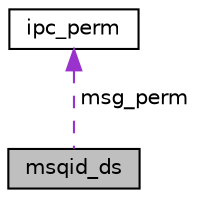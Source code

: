 digraph "msqid_ds"
{
  edge [fontname="Helvetica",fontsize="10",labelfontname="Helvetica",labelfontsize="10"];
  node [fontname="Helvetica",fontsize="10",shape=record];
  Node1 [label="msqid_ds",height=0.2,width=0.4,color="black", fillcolor="grey75", style="filled", fontcolor="black"];
  Node2 -> Node1 [dir="back",color="darkorchid3",fontsize="10",style="dashed",label=" msg_perm" ,fontname="Helvetica"];
  Node2 [label="ipc_perm",height=0.2,width=0.4,color="black", fillcolor="white", style="filled",URL="$structipc__perm.html"];
}
